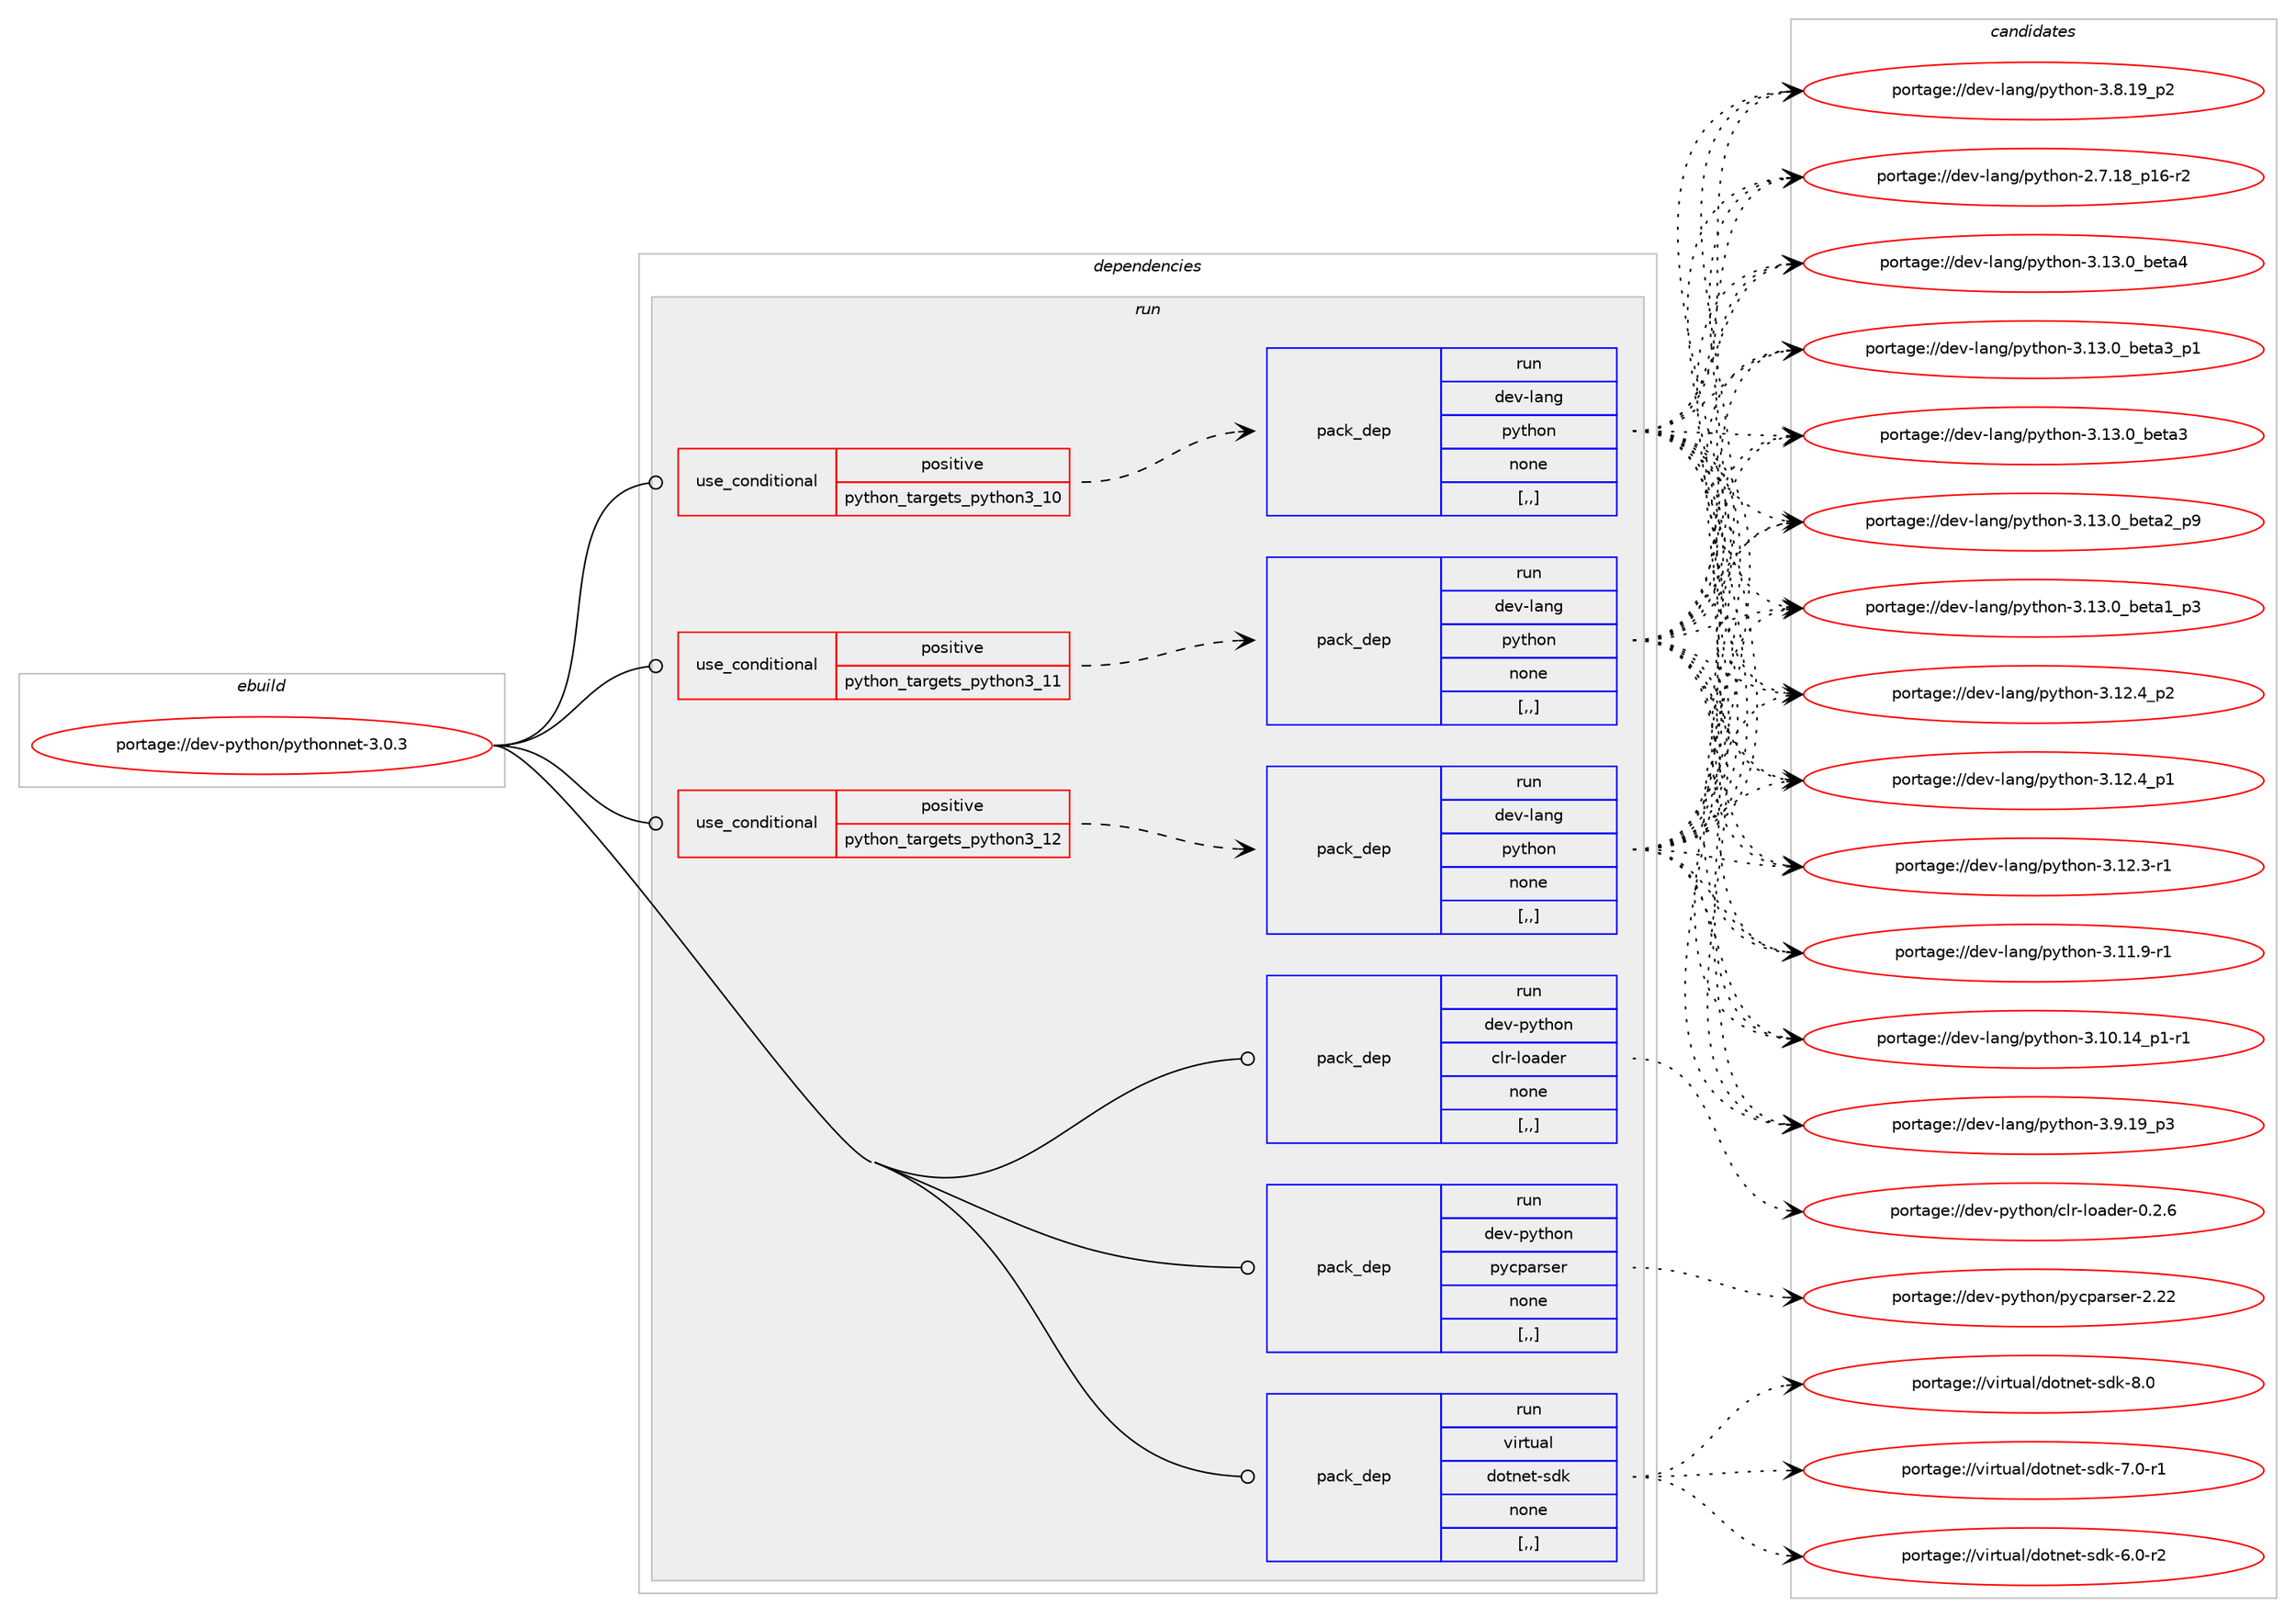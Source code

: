 digraph prolog {

# *************
# Graph options
# *************

newrank=true;
concentrate=true;
compound=true;
graph [rankdir=LR,fontname=Helvetica,fontsize=10,ranksep=1.5];#, ranksep=2.5, nodesep=0.2];
edge  [arrowhead=vee];
node  [fontname=Helvetica,fontsize=10];

# **********
# The ebuild
# **********

subgraph cluster_leftcol {
color=gray;
label=<<i>ebuild</i>>;
id [label="portage://dev-python/pythonnet-3.0.3", color=red, width=4, href="../dev-python/pythonnet-3.0.3.svg"];
}

# ****************
# The dependencies
# ****************

subgraph cluster_midcol {
color=gray;
label=<<i>dependencies</i>>;
subgraph cluster_compile {
fillcolor="#eeeeee";
style=filled;
label=<<i>compile</i>>;
}
subgraph cluster_compileandrun {
fillcolor="#eeeeee";
style=filled;
label=<<i>compile and run</i>>;
}
subgraph cluster_run {
fillcolor="#eeeeee";
style=filled;
label=<<i>run</i>>;
subgraph cond38532 {
dependency160803 [label=<<TABLE BORDER="0" CELLBORDER="1" CELLSPACING="0" CELLPADDING="4"><TR><TD ROWSPAN="3" CELLPADDING="10">use_conditional</TD></TR><TR><TD>positive</TD></TR><TR><TD>python_targets_python3_10</TD></TR></TABLE>>, shape=none, color=red];
subgraph pack121000 {
dependency160804 [label=<<TABLE BORDER="0" CELLBORDER="1" CELLSPACING="0" CELLPADDING="4" WIDTH="220"><TR><TD ROWSPAN="6" CELLPADDING="30">pack_dep</TD></TR><TR><TD WIDTH="110">run</TD></TR><TR><TD>dev-lang</TD></TR><TR><TD>python</TD></TR><TR><TD>none</TD></TR><TR><TD>[,,]</TD></TR></TABLE>>, shape=none, color=blue];
}
dependency160803:e -> dependency160804:w [weight=20,style="dashed",arrowhead="vee"];
}
id:e -> dependency160803:w [weight=20,style="solid",arrowhead="odot"];
subgraph cond38533 {
dependency160805 [label=<<TABLE BORDER="0" CELLBORDER="1" CELLSPACING="0" CELLPADDING="4"><TR><TD ROWSPAN="3" CELLPADDING="10">use_conditional</TD></TR><TR><TD>positive</TD></TR><TR><TD>python_targets_python3_11</TD></TR></TABLE>>, shape=none, color=red];
subgraph pack121001 {
dependency160806 [label=<<TABLE BORDER="0" CELLBORDER="1" CELLSPACING="0" CELLPADDING="4" WIDTH="220"><TR><TD ROWSPAN="6" CELLPADDING="30">pack_dep</TD></TR><TR><TD WIDTH="110">run</TD></TR><TR><TD>dev-lang</TD></TR><TR><TD>python</TD></TR><TR><TD>none</TD></TR><TR><TD>[,,]</TD></TR></TABLE>>, shape=none, color=blue];
}
dependency160805:e -> dependency160806:w [weight=20,style="dashed",arrowhead="vee"];
}
id:e -> dependency160805:w [weight=20,style="solid",arrowhead="odot"];
subgraph cond38534 {
dependency160807 [label=<<TABLE BORDER="0" CELLBORDER="1" CELLSPACING="0" CELLPADDING="4"><TR><TD ROWSPAN="3" CELLPADDING="10">use_conditional</TD></TR><TR><TD>positive</TD></TR><TR><TD>python_targets_python3_12</TD></TR></TABLE>>, shape=none, color=red];
subgraph pack121002 {
dependency160808 [label=<<TABLE BORDER="0" CELLBORDER="1" CELLSPACING="0" CELLPADDING="4" WIDTH="220"><TR><TD ROWSPAN="6" CELLPADDING="30">pack_dep</TD></TR><TR><TD WIDTH="110">run</TD></TR><TR><TD>dev-lang</TD></TR><TR><TD>python</TD></TR><TR><TD>none</TD></TR><TR><TD>[,,]</TD></TR></TABLE>>, shape=none, color=blue];
}
dependency160807:e -> dependency160808:w [weight=20,style="dashed",arrowhead="vee"];
}
id:e -> dependency160807:w [weight=20,style="solid",arrowhead="odot"];
subgraph pack121003 {
dependency160809 [label=<<TABLE BORDER="0" CELLBORDER="1" CELLSPACING="0" CELLPADDING="4" WIDTH="220"><TR><TD ROWSPAN="6" CELLPADDING="30">pack_dep</TD></TR><TR><TD WIDTH="110">run</TD></TR><TR><TD>dev-python</TD></TR><TR><TD>clr-loader</TD></TR><TR><TD>none</TD></TR><TR><TD>[,,]</TD></TR></TABLE>>, shape=none, color=blue];
}
id:e -> dependency160809:w [weight=20,style="solid",arrowhead="odot"];
subgraph pack121004 {
dependency160810 [label=<<TABLE BORDER="0" CELLBORDER="1" CELLSPACING="0" CELLPADDING="4" WIDTH="220"><TR><TD ROWSPAN="6" CELLPADDING="30">pack_dep</TD></TR><TR><TD WIDTH="110">run</TD></TR><TR><TD>dev-python</TD></TR><TR><TD>pycparser</TD></TR><TR><TD>none</TD></TR><TR><TD>[,,]</TD></TR></TABLE>>, shape=none, color=blue];
}
id:e -> dependency160810:w [weight=20,style="solid",arrowhead="odot"];
subgraph pack121005 {
dependency160811 [label=<<TABLE BORDER="0" CELLBORDER="1" CELLSPACING="0" CELLPADDING="4" WIDTH="220"><TR><TD ROWSPAN="6" CELLPADDING="30">pack_dep</TD></TR><TR><TD WIDTH="110">run</TD></TR><TR><TD>virtual</TD></TR><TR><TD>dotnet-sdk</TD></TR><TR><TD>none</TD></TR><TR><TD>[,,]</TD></TR></TABLE>>, shape=none, color=blue];
}
id:e -> dependency160811:w [weight=20,style="solid",arrowhead="odot"];
}
}

# **************
# The candidates
# **************

subgraph cluster_choices {
rank=same;
color=gray;
label=<<i>candidates</i>>;

subgraph choice121000 {
color=black;
nodesep=1;
choice1001011184510897110103471121211161041111104551464951464895981011169752 [label="portage://dev-lang/python-3.13.0_beta4", color=red, width=4,href="../dev-lang/python-3.13.0_beta4.svg"];
choice10010111845108971101034711212111610411111045514649514648959810111697519511249 [label="portage://dev-lang/python-3.13.0_beta3_p1", color=red, width=4,href="../dev-lang/python-3.13.0_beta3_p1.svg"];
choice1001011184510897110103471121211161041111104551464951464895981011169751 [label="portage://dev-lang/python-3.13.0_beta3", color=red, width=4,href="../dev-lang/python-3.13.0_beta3.svg"];
choice10010111845108971101034711212111610411111045514649514648959810111697509511257 [label="portage://dev-lang/python-3.13.0_beta2_p9", color=red, width=4,href="../dev-lang/python-3.13.0_beta2_p9.svg"];
choice10010111845108971101034711212111610411111045514649514648959810111697499511251 [label="portage://dev-lang/python-3.13.0_beta1_p3", color=red, width=4,href="../dev-lang/python-3.13.0_beta1_p3.svg"];
choice100101118451089711010347112121116104111110455146495046529511250 [label="portage://dev-lang/python-3.12.4_p2", color=red, width=4,href="../dev-lang/python-3.12.4_p2.svg"];
choice100101118451089711010347112121116104111110455146495046529511249 [label="portage://dev-lang/python-3.12.4_p1", color=red, width=4,href="../dev-lang/python-3.12.4_p1.svg"];
choice100101118451089711010347112121116104111110455146495046514511449 [label="portage://dev-lang/python-3.12.3-r1", color=red, width=4,href="../dev-lang/python-3.12.3-r1.svg"];
choice100101118451089711010347112121116104111110455146494946574511449 [label="portage://dev-lang/python-3.11.9-r1", color=red, width=4,href="../dev-lang/python-3.11.9-r1.svg"];
choice100101118451089711010347112121116104111110455146494846495295112494511449 [label="portage://dev-lang/python-3.10.14_p1-r1", color=red, width=4,href="../dev-lang/python-3.10.14_p1-r1.svg"];
choice100101118451089711010347112121116104111110455146574649579511251 [label="portage://dev-lang/python-3.9.19_p3", color=red, width=4,href="../dev-lang/python-3.9.19_p3.svg"];
choice100101118451089711010347112121116104111110455146564649579511250 [label="portage://dev-lang/python-3.8.19_p2", color=red, width=4,href="../dev-lang/python-3.8.19_p2.svg"];
choice100101118451089711010347112121116104111110455046554649569511249544511450 [label="portage://dev-lang/python-2.7.18_p16-r2", color=red, width=4,href="../dev-lang/python-2.7.18_p16-r2.svg"];
dependency160804:e -> choice1001011184510897110103471121211161041111104551464951464895981011169752:w [style=dotted,weight="100"];
dependency160804:e -> choice10010111845108971101034711212111610411111045514649514648959810111697519511249:w [style=dotted,weight="100"];
dependency160804:e -> choice1001011184510897110103471121211161041111104551464951464895981011169751:w [style=dotted,weight="100"];
dependency160804:e -> choice10010111845108971101034711212111610411111045514649514648959810111697509511257:w [style=dotted,weight="100"];
dependency160804:e -> choice10010111845108971101034711212111610411111045514649514648959810111697499511251:w [style=dotted,weight="100"];
dependency160804:e -> choice100101118451089711010347112121116104111110455146495046529511250:w [style=dotted,weight="100"];
dependency160804:e -> choice100101118451089711010347112121116104111110455146495046529511249:w [style=dotted,weight="100"];
dependency160804:e -> choice100101118451089711010347112121116104111110455146495046514511449:w [style=dotted,weight="100"];
dependency160804:e -> choice100101118451089711010347112121116104111110455146494946574511449:w [style=dotted,weight="100"];
dependency160804:e -> choice100101118451089711010347112121116104111110455146494846495295112494511449:w [style=dotted,weight="100"];
dependency160804:e -> choice100101118451089711010347112121116104111110455146574649579511251:w [style=dotted,weight="100"];
dependency160804:e -> choice100101118451089711010347112121116104111110455146564649579511250:w [style=dotted,weight="100"];
dependency160804:e -> choice100101118451089711010347112121116104111110455046554649569511249544511450:w [style=dotted,weight="100"];
}
subgraph choice121001 {
color=black;
nodesep=1;
choice1001011184510897110103471121211161041111104551464951464895981011169752 [label="portage://dev-lang/python-3.13.0_beta4", color=red, width=4,href="../dev-lang/python-3.13.0_beta4.svg"];
choice10010111845108971101034711212111610411111045514649514648959810111697519511249 [label="portage://dev-lang/python-3.13.0_beta3_p1", color=red, width=4,href="../dev-lang/python-3.13.0_beta3_p1.svg"];
choice1001011184510897110103471121211161041111104551464951464895981011169751 [label="portage://dev-lang/python-3.13.0_beta3", color=red, width=4,href="../dev-lang/python-3.13.0_beta3.svg"];
choice10010111845108971101034711212111610411111045514649514648959810111697509511257 [label="portage://dev-lang/python-3.13.0_beta2_p9", color=red, width=4,href="../dev-lang/python-3.13.0_beta2_p9.svg"];
choice10010111845108971101034711212111610411111045514649514648959810111697499511251 [label="portage://dev-lang/python-3.13.0_beta1_p3", color=red, width=4,href="../dev-lang/python-3.13.0_beta1_p3.svg"];
choice100101118451089711010347112121116104111110455146495046529511250 [label="portage://dev-lang/python-3.12.4_p2", color=red, width=4,href="../dev-lang/python-3.12.4_p2.svg"];
choice100101118451089711010347112121116104111110455146495046529511249 [label="portage://dev-lang/python-3.12.4_p1", color=red, width=4,href="../dev-lang/python-3.12.4_p1.svg"];
choice100101118451089711010347112121116104111110455146495046514511449 [label="portage://dev-lang/python-3.12.3-r1", color=red, width=4,href="../dev-lang/python-3.12.3-r1.svg"];
choice100101118451089711010347112121116104111110455146494946574511449 [label="portage://dev-lang/python-3.11.9-r1", color=red, width=4,href="../dev-lang/python-3.11.9-r1.svg"];
choice100101118451089711010347112121116104111110455146494846495295112494511449 [label="portage://dev-lang/python-3.10.14_p1-r1", color=red, width=4,href="../dev-lang/python-3.10.14_p1-r1.svg"];
choice100101118451089711010347112121116104111110455146574649579511251 [label="portage://dev-lang/python-3.9.19_p3", color=red, width=4,href="../dev-lang/python-3.9.19_p3.svg"];
choice100101118451089711010347112121116104111110455146564649579511250 [label="portage://dev-lang/python-3.8.19_p2", color=red, width=4,href="../dev-lang/python-3.8.19_p2.svg"];
choice100101118451089711010347112121116104111110455046554649569511249544511450 [label="portage://dev-lang/python-2.7.18_p16-r2", color=red, width=4,href="../dev-lang/python-2.7.18_p16-r2.svg"];
dependency160806:e -> choice1001011184510897110103471121211161041111104551464951464895981011169752:w [style=dotted,weight="100"];
dependency160806:e -> choice10010111845108971101034711212111610411111045514649514648959810111697519511249:w [style=dotted,weight="100"];
dependency160806:e -> choice1001011184510897110103471121211161041111104551464951464895981011169751:w [style=dotted,weight="100"];
dependency160806:e -> choice10010111845108971101034711212111610411111045514649514648959810111697509511257:w [style=dotted,weight="100"];
dependency160806:e -> choice10010111845108971101034711212111610411111045514649514648959810111697499511251:w [style=dotted,weight="100"];
dependency160806:e -> choice100101118451089711010347112121116104111110455146495046529511250:w [style=dotted,weight="100"];
dependency160806:e -> choice100101118451089711010347112121116104111110455146495046529511249:w [style=dotted,weight="100"];
dependency160806:e -> choice100101118451089711010347112121116104111110455146495046514511449:w [style=dotted,weight="100"];
dependency160806:e -> choice100101118451089711010347112121116104111110455146494946574511449:w [style=dotted,weight="100"];
dependency160806:e -> choice100101118451089711010347112121116104111110455146494846495295112494511449:w [style=dotted,weight="100"];
dependency160806:e -> choice100101118451089711010347112121116104111110455146574649579511251:w [style=dotted,weight="100"];
dependency160806:e -> choice100101118451089711010347112121116104111110455146564649579511250:w [style=dotted,weight="100"];
dependency160806:e -> choice100101118451089711010347112121116104111110455046554649569511249544511450:w [style=dotted,weight="100"];
}
subgraph choice121002 {
color=black;
nodesep=1;
choice1001011184510897110103471121211161041111104551464951464895981011169752 [label="portage://dev-lang/python-3.13.0_beta4", color=red, width=4,href="../dev-lang/python-3.13.0_beta4.svg"];
choice10010111845108971101034711212111610411111045514649514648959810111697519511249 [label="portage://dev-lang/python-3.13.0_beta3_p1", color=red, width=4,href="../dev-lang/python-3.13.0_beta3_p1.svg"];
choice1001011184510897110103471121211161041111104551464951464895981011169751 [label="portage://dev-lang/python-3.13.0_beta3", color=red, width=4,href="../dev-lang/python-3.13.0_beta3.svg"];
choice10010111845108971101034711212111610411111045514649514648959810111697509511257 [label="portage://dev-lang/python-3.13.0_beta2_p9", color=red, width=4,href="../dev-lang/python-3.13.0_beta2_p9.svg"];
choice10010111845108971101034711212111610411111045514649514648959810111697499511251 [label="portage://dev-lang/python-3.13.0_beta1_p3", color=red, width=4,href="../dev-lang/python-3.13.0_beta1_p3.svg"];
choice100101118451089711010347112121116104111110455146495046529511250 [label="portage://dev-lang/python-3.12.4_p2", color=red, width=4,href="../dev-lang/python-3.12.4_p2.svg"];
choice100101118451089711010347112121116104111110455146495046529511249 [label="portage://dev-lang/python-3.12.4_p1", color=red, width=4,href="../dev-lang/python-3.12.4_p1.svg"];
choice100101118451089711010347112121116104111110455146495046514511449 [label="portage://dev-lang/python-3.12.3-r1", color=red, width=4,href="../dev-lang/python-3.12.3-r1.svg"];
choice100101118451089711010347112121116104111110455146494946574511449 [label="portage://dev-lang/python-3.11.9-r1", color=red, width=4,href="../dev-lang/python-3.11.9-r1.svg"];
choice100101118451089711010347112121116104111110455146494846495295112494511449 [label="portage://dev-lang/python-3.10.14_p1-r1", color=red, width=4,href="../dev-lang/python-3.10.14_p1-r1.svg"];
choice100101118451089711010347112121116104111110455146574649579511251 [label="portage://dev-lang/python-3.9.19_p3", color=red, width=4,href="../dev-lang/python-3.9.19_p3.svg"];
choice100101118451089711010347112121116104111110455146564649579511250 [label="portage://dev-lang/python-3.8.19_p2", color=red, width=4,href="../dev-lang/python-3.8.19_p2.svg"];
choice100101118451089711010347112121116104111110455046554649569511249544511450 [label="portage://dev-lang/python-2.7.18_p16-r2", color=red, width=4,href="../dev-lang/python-2.7.18_p16-r2.svg"];
dependency160808:e -> choice1001011184510897110103471121211161041111104551464951464895981011169752:w [style=dotted,weight="100"];
dependency160808:e -> choice10010111845108971101034711212111610411111045514649514648959810111697519511249:w [style=dotted,weight="100"];
dependency160808:e -> choice1001011184510897110103471121211161041111104551464951464895981011169751:w [style=dotted,weight="100"];
dependency160808:e -> choice10010111845108971101034711212111610411111045514649514648959810111697509511257:w [style=dotted,weight="100"];
dependency160808:e -> choice10010111845108971101034711212111610411111045514649514648959810111697499511251:w [style=dotted,weight="100"];
dependency160808:e -> choice100101118451089711010347112121116104111110455146495046529511250:w [style=dotted,weight="100"];
dependency160808:e -> choice100101118451089711010347112121116104111110455146495046529511249:w [style=dotted,weight="100"];
dependency160808:e -> choice100101118451089711010347112121116104111110455146495046514511449:w [style=dotted,weight="100"];
dependency160808:e -> choice100101118451089711010347112121116104111110455146494946574511449:w [style=dotted,weight="100"];
dependency160808:e -> choice100101118451089711010347112121116104111110455146494846495295112494511449:w [style=dotted,weight="100"];
dependency160808:e -> choice100101118451089711010347112121116104111110455146574649579511251:w [style=dotted,weight="100"];
dependency160808:e -> choice100101118451089711010347112121116104111110455146564649579511250:w [style=dotted,weight="100"];
dependency160808:e -> choice100101118451089711010347112121116104111110455046554649569511249544511450:w [style=dotted,weight="100"];
}
subgraph choice121003 {
color=black;
nodesep=1;
choice1001011184511212111610411111047991081144510811197100101114454846504654 [label="portage://dev-python/clr-loader-0.2.6", color=red, width=4,href="../dev-python/clr-loader-0.2.6.svg"];
dependency160809:e -> choice1001011184511212111610411111047991081144510811197100101114454846504654:w [style=dotted,weight="100"];
}
subgraph choice121004 {
color=black;
nodesep=1;
choice100101118451121211161041111104711212199112971141151011144550465050 [label="portage://dev-python/pycparser-2.22", color=red, width=4,href="../dev-python/pycparser-2.22.svg"];
dependency160810:e -> choice100101118451121211161041111104711212199112971141151011144550465050:w [style=dotted,weight="100"];
}
subgraph choice121005 {
color=black;
nodesep=1;
choice11810511411611797108471001111161101011164511510010745564648 [label="portage://virtual/dotnet-sdk-8.0", color=red, width=4,href="../virtual/dotnet-sdk-8.0.svg"];
choice118105114116117971084710011111611010111645115100107455546484511449 [label="portage://virtual/dotnet-sdk-7.0-r1", color=red, width=4,href="../virtual/dotnet-sdk-7.0-r1.svg"];
choice118105114116117971084710011111611010111645115100107455446484511450 [label="portage://virtual/dotnet-sdk-6.0-r2", color=red, width=4,href="../virtual/dotnet-sdk-6.0-r2.svg"];
dependency160811:e -> choice11810511411611797108471001111161101011164511510010745564648:w [style=dotted,weight="100"];
dependency160811:e -> choice118105114116117971084710011111611010111645115100107455546484511449:w [style=dotted,weight="100"];
dependency160811:e -> choice118105114116117971084710011111611010111645115100107455446484511450:w [style=dotted,weight="100"];
}
}

}
